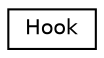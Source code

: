 digraph "Graphical Class Hierarchy"
{
  edge [fontname="Helvetica",fontsize="10",labelfontname="Helvetica",labelfontsize="10"];
  node [fontname="Helvetica",fontsize="10",shape=record];
  rankdir="LR";
  Node1 [label="Hook",height=0.2,width=0.4,color="black", fillcolor="white", style="filled",URL="$class_hook.html"];
}
